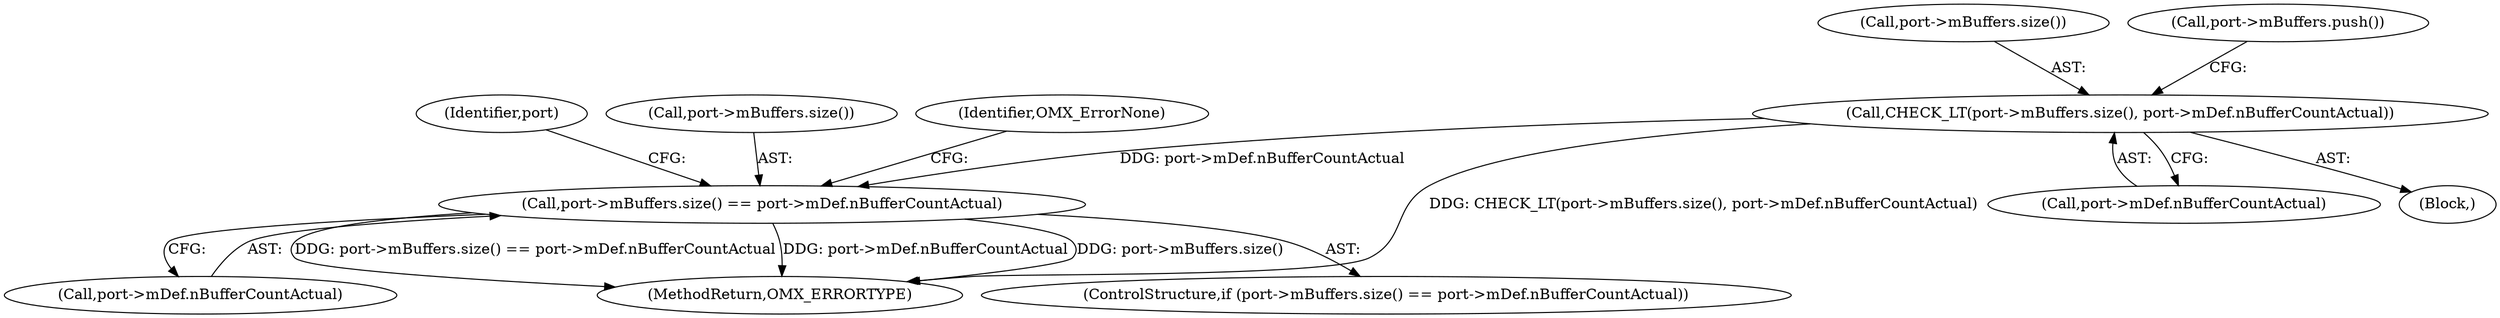 digraph "0_Android_d834160d9759f1098df692b34e6eeb548f9e317b@pointer" {
"1000267" [label="(Call,CHECK_LT(port->mBuffers.size(), port->mDef.nBufferCountActual))"];
"1000295" [label="(Call,port->mBuffers.size() == port->mDef.nBufferCountActual)"];
"1000106" [label="(Block,)"];
"1000306" [label="(Identifier,port)"];
"1000267" [label="(Call,CHECK_LT(port->mBuffers.size(), port->mDef.nBufferCountActual))"];
"1000269" [label="(Call,port->mDef.nBufferCountActual)"];
"1000313" [label="(MethodReturn,OMX_ERRORTYPE)"];
"1000297" [label="(Call,port->mDef.nBufferCountActual)"];
"1000296" [label="(Call,port->mBuffers.size())"];
"1000312" [label="(Identifier,OMX_ErrorNone)"];
"1000294" [label="(ControlStructure,if (port->mBuffers.size() == port->mDef.nBufferCountActual))"];
"1000295" [label="(Call,port->mBuffers.size() == port->mDef.nBufferCountActual)"];
"1000268" [label="(Call,port->mBuffers.size())"];
"1000274" [label="(Call,port->mBuffers.push())"];
"1000267" -> "1000106"  [label="AST: "];
"1000267" -> "1000269"  [label="CFG: "];
"1000268" -> "1000267"  [label="AST: "];
"1000269" -> "1000267"  [label="AST: "];
"1000274" -> "1000267"  [label="CFG: "];
"1000267" -> "1000313"  [label="DDG: CHECK_LT(port->mBuffers.size(), port->mDef.nBufferCountActual)"];
"1000267" -> "1000295"  [label="DDG: port->mDef.nBufferCountActual"];
"1000295" -> "1000294"  [label="AST: "];
"1000295" -> "1000297"  [label="CFG: "];
"1000296" -> "1000295"  [label="AST: "];
"1000297" -> "1000295"  [label="AST: "];
"1000306" -> "1000295"  [label="CFG: "];
"1000312" -> "1000295"  [label="CFG: "];
"1000295" -> "1000313"  [label="DDG: port->mDef.nBufferCountActual"];
"1000295" -> "1000313"  [label="DDG: port->mBuffers.size()"];
"1000295" -> "1000313"  [label="DDG: port->mBuffers.size() == port->mDef.nBufferCountActual"];
}
